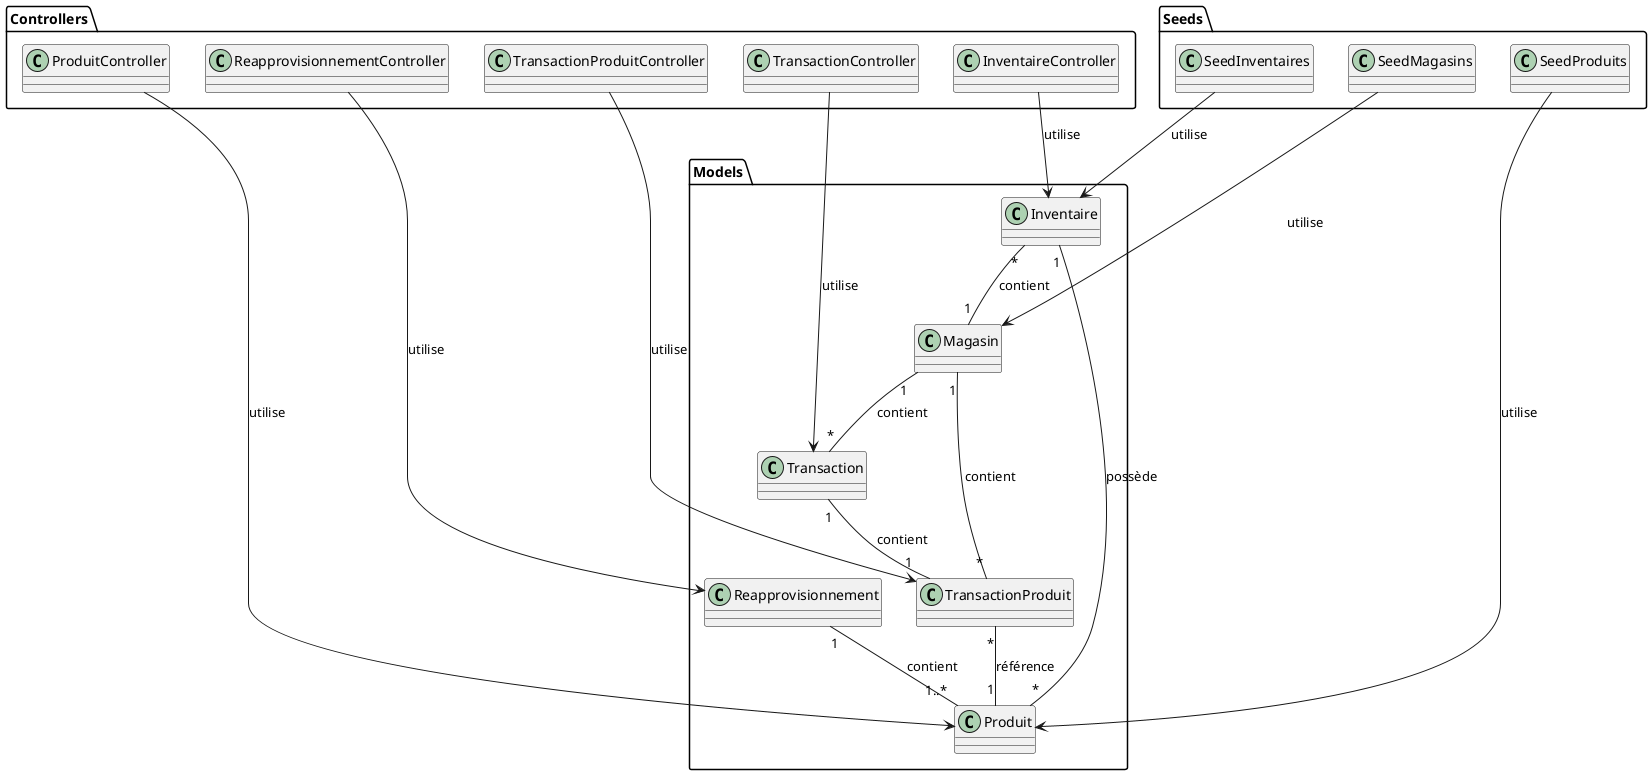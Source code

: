 @startuml

package Models {
  class Magasin
  class Produit
  class Inventaire
  class Reapprovisionnement
  class Transaction
  class TransactionProduit
}

package Controllers {
  class InventaireController
  class ProduitController
  class ReapprovisionnementController
  class TransactionController
  class TransactionProduitController
}

package Seeds {
  class SeedInventaires
  class SeedMagasins
  class SeedProduits
}
Inventaire "*" -- "1" Magasin : contient
Inventaire "1" -- "*" Produit : possède
Reapprovisionnement "1" -- "1..*" Produit : contient
Magasin "1" -- "*" TransactionProduit : contient
Magasin "1" -- "*" Transaction : contient
Transaction "1" -- "1" TransactionProduit : contient
TransactionProduit "*" -- "1" Produit : référence

ProduitController --> Produit : utilise
InventaireController --> Inventaire : utilise
ReapprovisionnementController --> Reapprovisionnement : utilise
TransactionController --> Transaction : utilise
TransactionProduitController --> TransactionProduit : utilise

SeedInventaires --> Inventaire : utilise
SeedMagasins --> Magasin : utilise
SeedProduits --> Produit : utilise

@enduml
